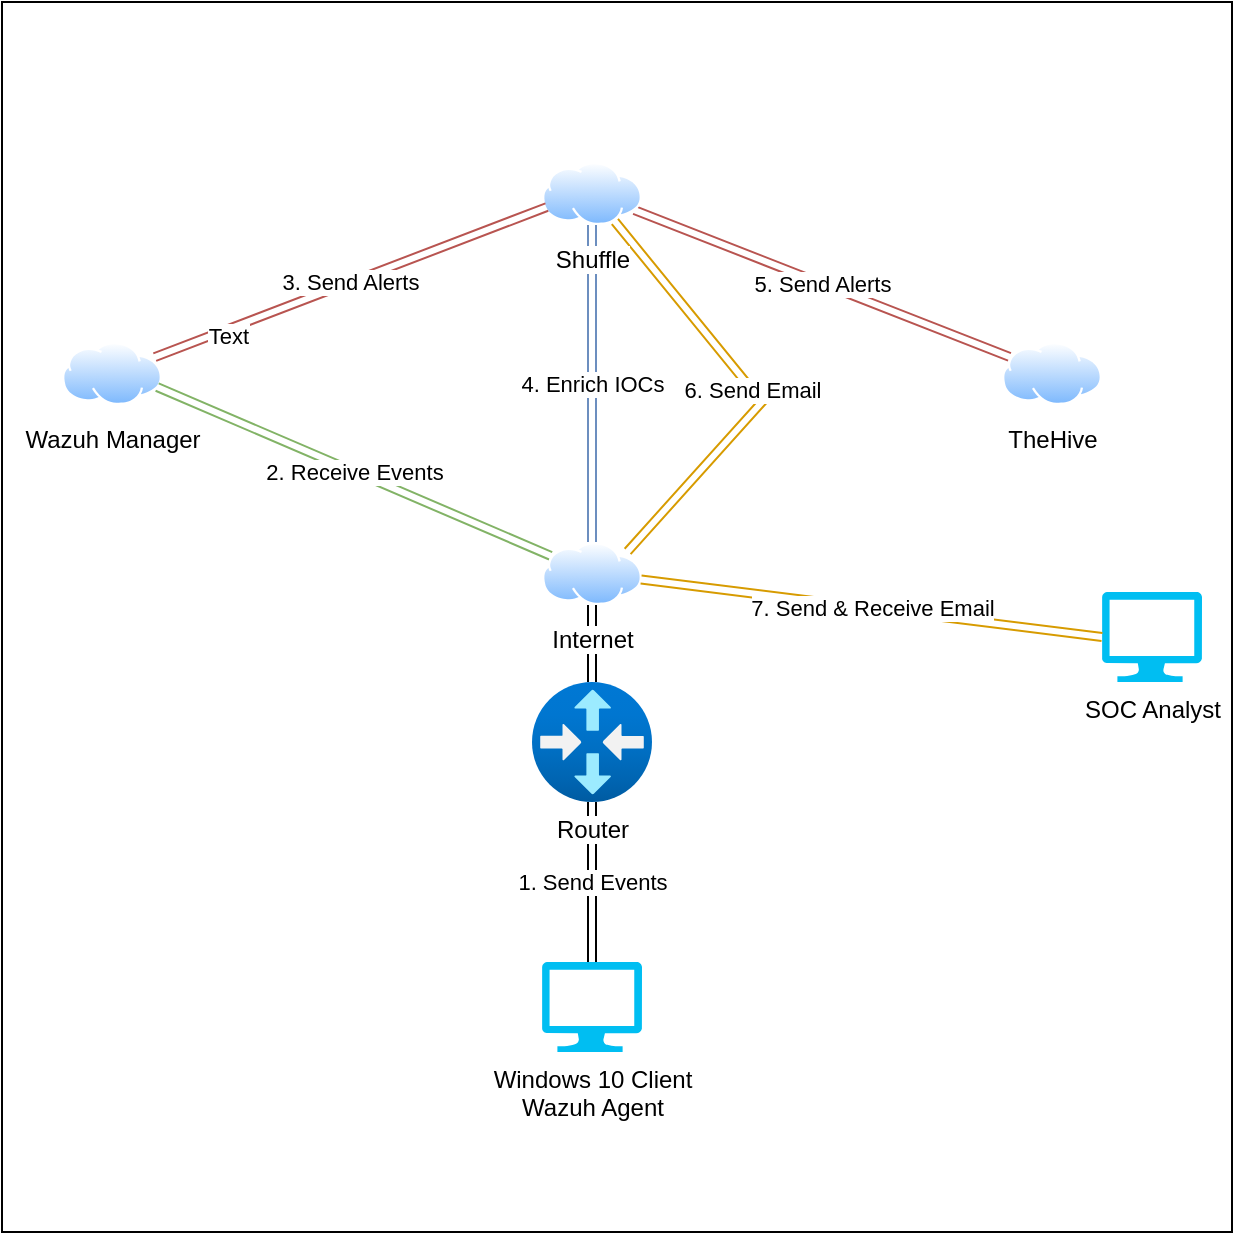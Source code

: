 <mxfile version="24.7.17">
  <diagram name="Page-1" id="bip8NPwT-C6fux6V8fcz">
    <mxGraphModel dx="1050" dy="625" grid="1" gridSize="10" guides="1" tooltips="1" connect="1" arrows="1" fold="1" page="1" pageScale="1" pageWidth="850" pageHeight="1100" math="0" shadow="0">
      <root>
        <mxCell id="0" />
        <mxCell id="1" parent="0" />
        <mxCell id="bGIlB386d0s7nkxIwyLy-1" value="" style="whiteSpace=wrap;html=1;aspect=fixed;" parent="1" vertex="1">
          <mxGeometry x="130" y="110" width="615" height="615" as="geometry" />
        </mxCell>
        <mxCell id="fwob3zydzBo_w3l8dipO-1" value="TheHive" style="image;aspect=fixed;perimeter=ellipsePerimeter;html=1;align=center;shadow=0;dashed=0;spacingTop=3;image=img/lib/active_directory/internet_cloud.svg;" parent="1" vertex="1">
          <mxGeometry x="630" y="280" width="50" height="31.5" as="geometry" />
        </mxCell>
        <mxCell id="fwob3zydzBo_w3l8dipO-13" value="4. Enrich IOCs" style="edgeStyle=orthogonalEdgeStyle;rounded=0;orthogonalLoop=1;jettySize=auto;html=1;shape=link;fillColor=#dae8fc;strokeColor=#6c8ebf;" parent="1" source="fwob3zydzBo_w3l8dipO-2" target="fwob3zydzBo_w3l8dipO-4" edge="1">
          <mxGeometry relative="1" as="geometry" />
        </mxCell>
        <mxCell id="fwob3zydzBo_w3l8dipO-14" value="5. Send Alerts" style="rounded=0;orthogonalLoop=1;jettySize=auto;html=1;shape=link;fillColor=#f8cecc;strokeColor=#b85450;" parent="1" source="fwob3zydzBo_w3l8dipO-2" target="fwob3zydzBo_w3l8dipO-1" edge="1">
          <mxGeometry relative="1" as="geometry" />
        </mxCell>
        <mxCell id="fwob3zydzBo_w3l8dipO-20" value="6. Send Email" style="rounded=0;orthogonalLoop=1;jettySize=auto;html=1;entryX=1;entryY=0;entryDx=0;entryDy=0;shape=link;fillColor=#ffe6cc;strokeColor=#d79b00;" parent="1" source="fwob3zydzBo_w3l8dipO-2" target="fwob3zydzBo_w3l8dipO-4" edge="1">
          <mxGeometry relative="1" as="geometry">
            <Array as="points">
              <mxPoint x="510" y="310" />
            </Array>
          </mxGeometry>
        </mxCell>
        <mxCell id="fwob3zydzBo_w3l8dipO-2" value="Shuffle" style="image;aspect=fixed;perimeter=ellipsePerimeter;html=1;align=center;shadow=0;dashed=0;spacingTop=3;image=img/lib/active_directory/internet_cloud.svg;" parent="1" vertex="1">
          <mxGeometry x="400" y="190" width="50" height="31.5" as="geometry" />
        </mxCell>
        <mxCell id="fwob3zydzBo_w3l8dipO-3" value="Wazuh Manager" style="image;aspect=fixed;perimeter=ellipsePerimeter;html=1;align=center;shadow=0;dashed=0;spacingTop=3;image=img/lib/active_directory/internet_cloud.svg;" parent="1" vertex="1">
          <mxGeometry x="160" y="280" width="50" height="31.5" as="geometry" />
        </mxCell>
        <mxCell id="fwob3zydzBo_w3l8dipO-10" value="2. Receive Events" style="rounded=0;orthogonalLoop=1;jettySize=auto;html=1;entryX=1;entryY=0.75;entryDx=0;entryDy=0;shape=link;fillColor=#d5e8d4;strokeColor=#82b366;" parent="1" source="fwob3zydzBo_w3l8dipO-4" target="fwob3zydzBo_w3l8dipO-3" edge="1">
          <mxGeometry relative="1" as="geometry" />
        </mxCell>
        <mxCell id="fwob3zydzBo_w3l8dipO-9" style="edgeStyle=orthogonalEdgeStyle;rounded=0;orthogonalLoop=1;jettySize=auto;html=1;entryX=0.5;entryY=1;entryDx=0;entryDy=0;shape=link;" parent="1" source="fwob3zydzBo_w3l8dipO-5" target="fwob3zydzBo_w3l8dipO-4" edge="1">
          <mxGeometry relative="1" as="geometry" />
        </mxCell>
        <mxCell id="fwob3zydzBo_w3l8dipO-4" value="Internet" style="image;aspect=fixed;perimeter=ellipsePerimeter;html=1;align=center;shadow=0;dashed=0;spacingTop=3;image=img/lib/active_directory/internet_cloud.svg;labelPosition=center;verticalLabelPosition=bottom;verticalAlign=top;" parent="1" vertex="1">
          <mxGeometry x="400" y="380" width="50" height="31.5" as="geometry" />
        </mxCell>
        <mxCell id="fwob3zydzBo_w3l8dipO-6" value="Windows 10 Client&lt;div&gt;Wazuh Agent&lt;/div&gt;" style="verticalLabelPosition=bottom;html=1;verticalAlign=top;align=center;strokeColor=none;fillColor=#00BEF2;shape=mxgraph.azure.computer;pointerEvents=1;" parent="1" vertex="1">
          <mxGeometry x="400" y="590" width="50" height="45" as="geometry" />
        </mxCell>
        <mxCell id="fwob3zydzBo_w3l8dipO-7" value="SOC Analyst" style="verticalLabelPosition=bottom;html=1;verticalAlign=top;align=center;strokeColor=none;fillColor=#00BEF2;shape=mxgraph.azure.computer;pointerEvents=1;" parent="1" vertex="1">
          <mxGeometry x="680" y="405" width="50" height="45" as="geometry" />
        </mxCell>
        <mxCell id="fwob3zydzBo_w3l8dipO-8" value="1. Send Events" style="edgeStyle=orthogonalEdgeStyle;rounded=0;orthogonalLoop=1;jettySize=auto;html=1;entryX=0.5;entryY=0;entryDx=0;entryDy=0;entryPerimeter=0;shape=link;" parent="1" source="fwob3zydzBo_w3l8dipO-5" target="fwob3zydzBo_w3l8dipO-6" edge="1">
          <mxGeometry relative="1" as="geometry" />
        </mxCell>
        <mxCell id="fwob3zydzBo_w3l8dipO-12" value="3. Send Alerts" style="rounded=0;orthogonalLoop=1;jettySize=auto;html=1;entryX=0;entryY=0.75;entryDx=0;entryDy=0;shape=link;fillColor=#f8cecc;strokeColor=#b85450;" parent="1" source="fwob3zydzBo_w3l8dipO-3" target="fwob3zydzBo_w3l8dipO-2" edge="1">
          <mxGeometry relative="1" as="geometry" />
        </mxCell>
        <mxCell id="fwob3zydzBo_w3l8dipO-22" value="Text" style="edgeLabel;html=1;align=center;verticalAlign=middle;resizable=0;points=[];" parent="fwob3zydzBo_w3l8dipO-12" vertex="1" connectable="0">
          <mxGeometry x="-0.642" y="-3" relative="1" as="geometry">
            <mxPoint as="offset" />
          </mxGeometry>
        </mxCell>
        <mxCell id="fwob3zydzBo_w3l8dipO-21" value="7. Send &amp;amp; Receive Email" style="rounded=0;orthogonalLoop=1;jettySize=auto;html=1;entryX=0;entryY=0.5;entryDx=0;entryDy=0;entryPerimeter=0;shape=link;fillColor=#ffe6cc;strokeColor=#d79b00;" parent="1" source="fwob3zydzBo_w3l8dipO-4" target="fwob3zydzBo_w3l8dipO-7" edge="1">
          <mxGeometry relative="1" as="geometry" />
        </mxCell>
        <mxCell id="fwob3zydzBo_w3l8dipO-5" value="Router" style="image;aspect=fixed;html=1;points=[];align=center;fontSize=12;image=img/lib/azure2/networking/Virtual_Router.svg;labelPosition=center;verticalLabelPosition=bottom;verticalAlign=top;" parent="1" vertex="1">
          <mxGeometry x="395" y="450" width="60" height="60" as="geometry" />
        </mxCell>
      </root>
    </mxGraphModel>
  </diagram>
</mxfile>
